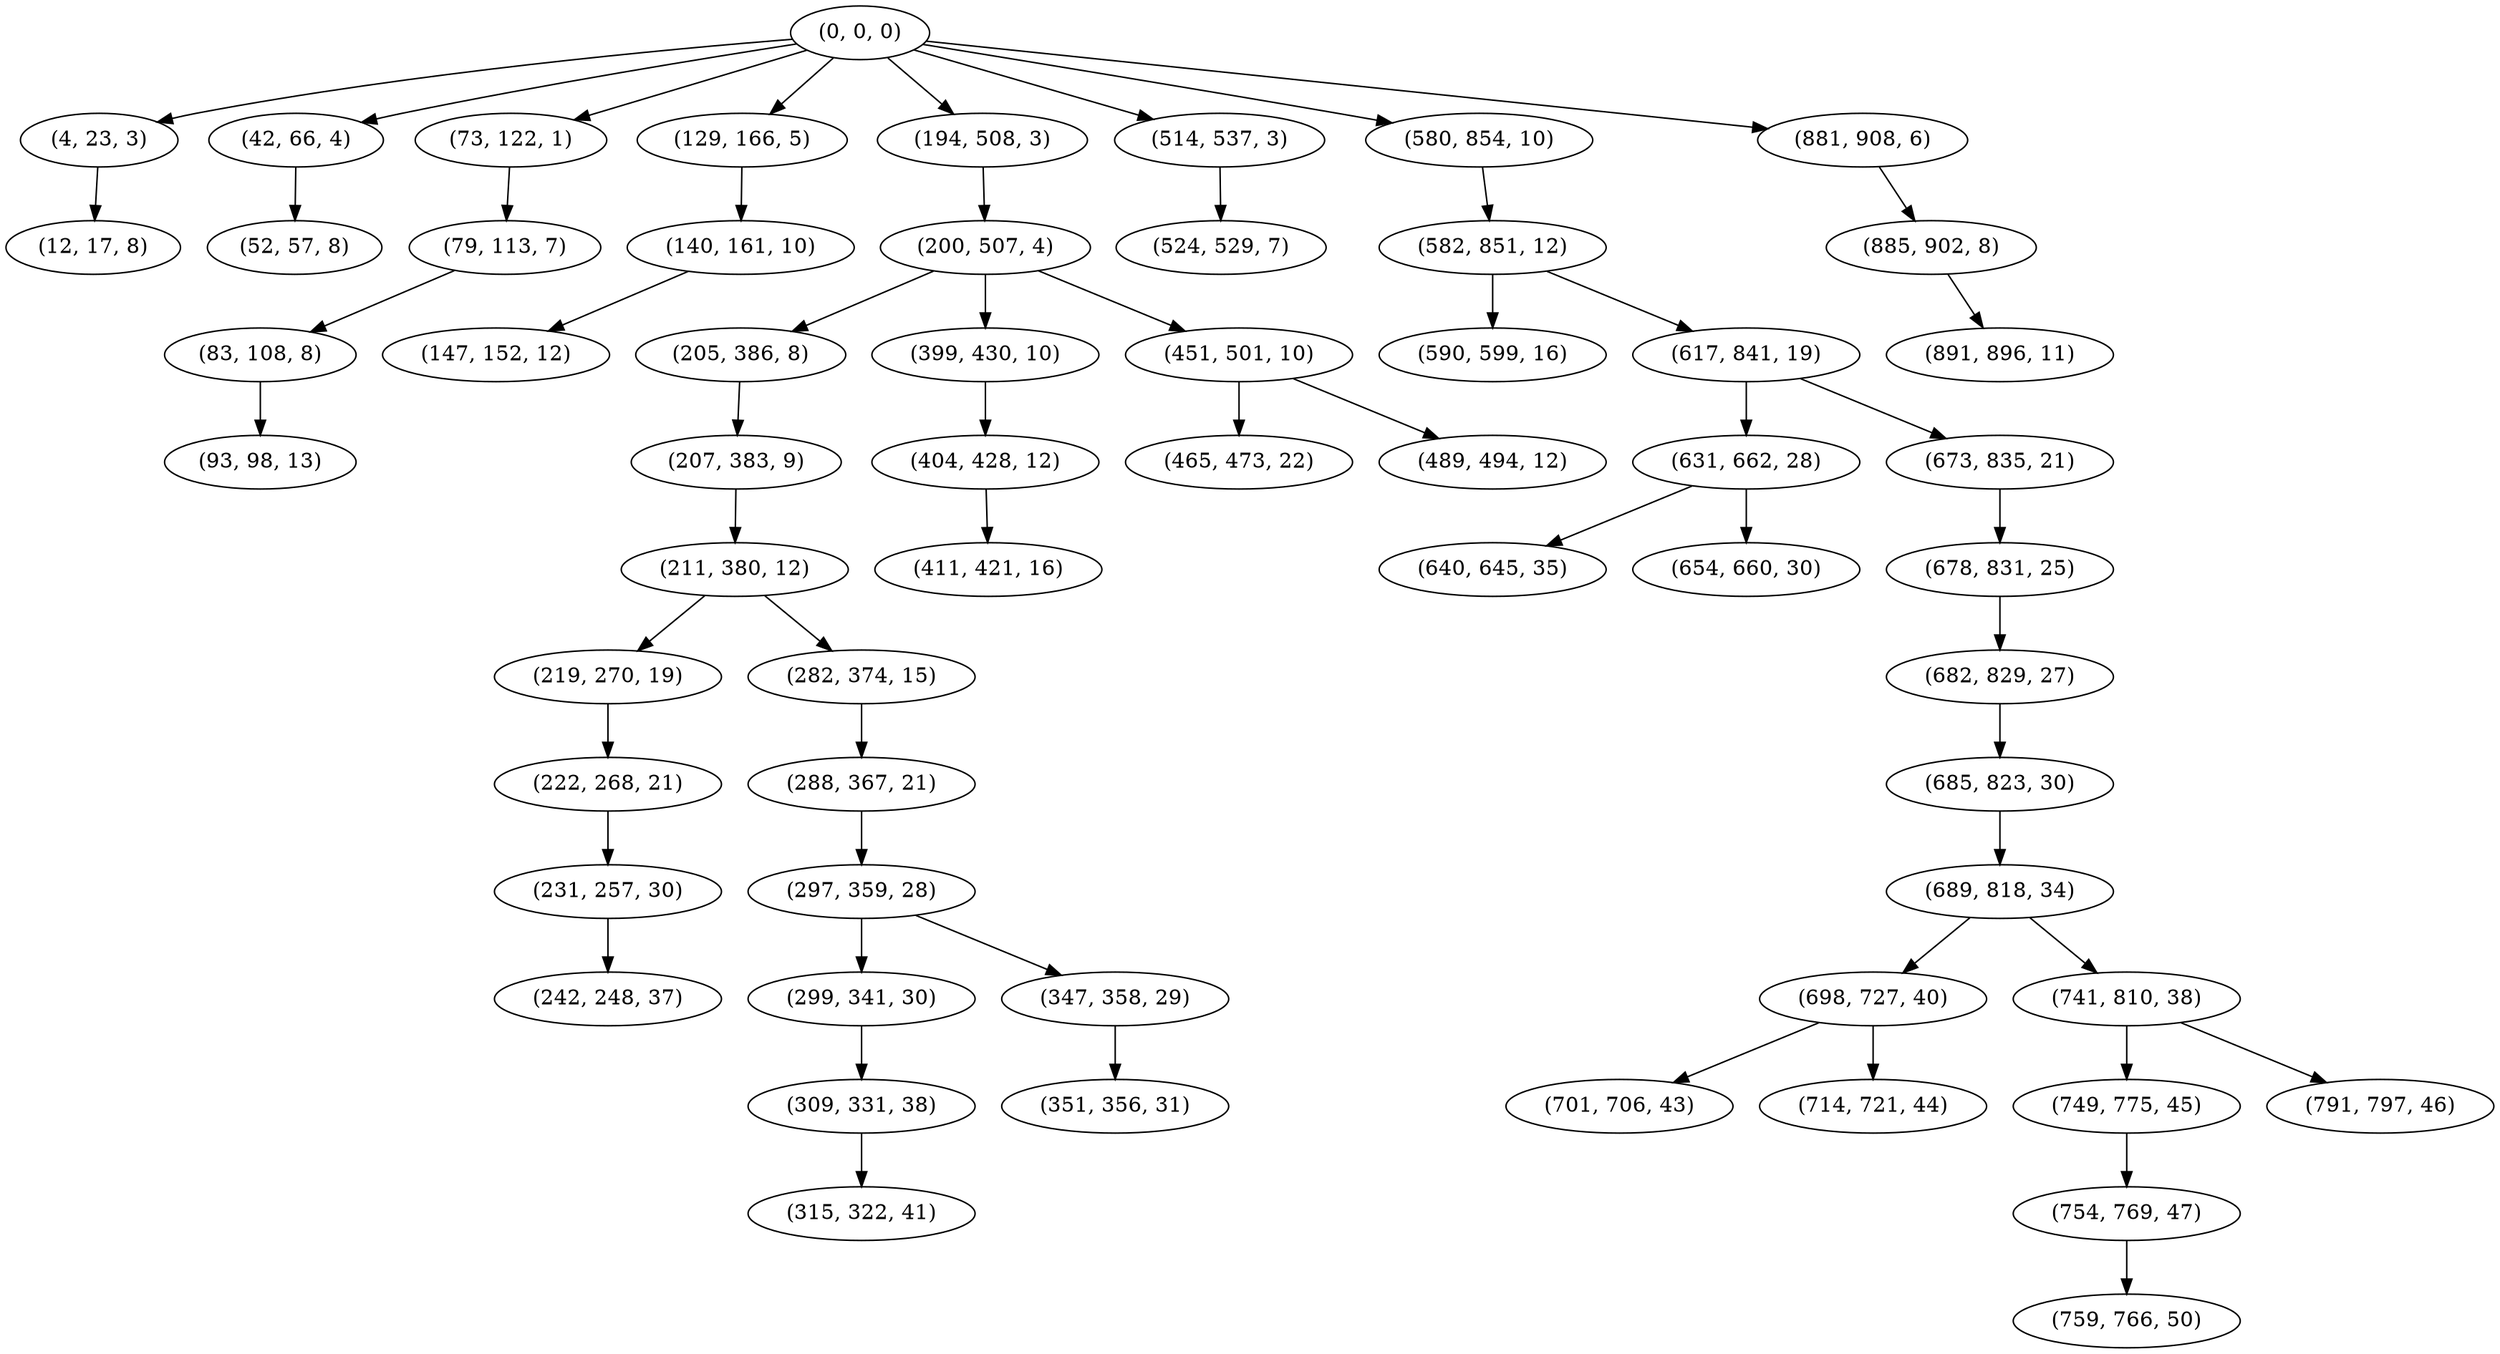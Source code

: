 digraph tree {
    "(0, 0, 0)";
    "(4, 23, 3)";
    "(12, 17, 8)";
    "(42, 66, 4)";
    "(52, 57, 8)";
    "(73, 122, 1)";
    "(79, 113, 7)";
    "(83, 108, 8)";
    "(93, 98, 13)";
    "(129, 166, 5)";
    "(140, 161, 10)";
    "(147, 152, 12)";
    "(194, 508, 3)";
    "(200, 507, 4)";
    "(205, 386, 8)";
    "(207, 383, 9)";
    "(211, 380, 12)";
    "(219, 270, 19)";
    "(222, 268, 21)";
    "(231, 257, 30)";
    "(242, 248, 37)";
    "(282, 374, 15)";
    "(288, 367, 21)";
    "(297, 359, 28)";
    "(299, 341, 30)";
    "(309, 331, 38)";
    "(315, 322, 41)";
    "(347, 358, 29)";
    "(351, 356, 31)";
    "(399, 430, 10)";
    "(404, 428, 12)";
    "(411, 421, 16)";
    "(451, 501, 10)";
    "(465, 473, 22)";
    "(489, 494, 12)";
    "(514, 537, 3)";
    "(524, 529, 7)";
    "(580, 854, 10)";
    "(582, 851, 12)";
    "(590, 599, 16)";
    "(617, 841, 19)";
    "(631, 662, 28)";
    "(640, 645, 35)";
    "(654, 660, 30)";
    "(673, 835, 21)";
    "(678, 831, 25)";
    "(682, 829, 27)";
    "(685, 823, 30)";
    "(689, 818, 34)";
    "(698, 727, 40)";
    "(701, 706, 43)";
    "(714, 721, 44)";
    "(741, 810, 38)";
    "(749, 775, 45)";
    "(754, 769, 47)";
    "(759, 766, 50)";
    "(791, 797, 46)";
    "(881, 908, 6)";
    "(885, 902, 8)";
    "(891, 896, 11)";
    "(0, 0, 0)" -> "(4, 23, 3)";
    "(0, 0, 0)" -> "(42, 66, 4)";
    "(0, 0, 0)" -> "(73, 122, 1)";
    "(0, 0, 0)" -> "(129, 166, 5)";
    "(0, 0, 0)" -> "(194, 508, 3)";
    "(0, 0, 0)" -> "(514, 537, 3)";
    "(0, 0, 0)" -> "(580, 854, 10)";
    "(0, 0, 0)" -> "(881, 908, 6)";
    "(4, 23, 3)" -> "(12, 17, 8)";
    "(42, 66, 4)" -> "(52, 57, 8)";
    "(73, 122, 1)" -> "(79, 113, 7)";
    "(79, 113, 7)" -> "(83, 108, 8)";
    "(83, 108, 8)" -> "(93, 98, 13)";
    "(129, 166, 5)" -> "(140, 161, 10)";
    "(140, 161, 10)" -> "(147, 152, 12)";
    "(194, 508, 3)" -> "(200, 507, 4)";
    "(200, 507, 4)" -> "(205, 386, 8)";
    "(200, 507, 4)" -> "(399, 430, 10)";
    "(200, 507, 4)" -> "(451, 501, 10)";
    "(205, 386, 8)" -> "(207, 383, 9)";
    "(207, 383, 9)" -> "(211, 380, 12)";
    "(211, 380, 12)" -> "(219, 270, 19)";
    "(211, 380, 12)" -> "(282, 374, 15)";
    "(219, 270, 19)" -> "(222, 268, 21)";
    "(222, 268, 21)" -> "(231, 257, 30)";
    "(231, 257, 30)" -> "(242, 248, 37)";
    "(282, 374, 15)" -> "(288, 367, 21)";
    "(288, 367, 21)" -> "(297, 359, 28)";
    "(297, 359, 28)" -> "(299, 341, 30)";
    "(297, 359, 28)" -> "(347, 358, 29)";
    "(299, 341, 30)" -> "(309, 331, 38)";
    "(309, 331, 38)" -> "(315, 322, 41)";
    "(347, 358, 29)" -> "(351, 356, 31)";
    "(399, 430, 10)" -> "(404, 428, 12)";
    "(404, 428, 12)" -> "(411, 421, 16)";
    "(451, 501, 10)" -> "(465, 473, 22)";
    "(451, 501, 10)" -> "(489, 494, 12)";
    "(514, 537, 3)" -> "(524, 529, 7)";
    "(580, 854, 10)" -> "(582, 851, 12)";
    "(582, 851, 12)" -> "(590, 599, 16)";
    "(582, 851, 12)" -> "(617, 841, 19)";
    "(617, 841, 19)" -> "(631, 662, 28)";
    "(617, 841, 19)" -> "(673, 835, 21)";
    "(631, 662, 28)" -> "(640, 645, 35)";
    "(631, 662, 28)" -> "(654, 660, 30)";
    "(673, 835, 21)" -> "(678, 831, 25)";
    "(678, 831, 25)" -> "(682, 829, 27)";
    "(682, 829, 27)" -> "(685, 823, 30)";
    "(685, 823, 30)" -> "(689, 818, 34)";
    "(689, 818, 34)" -> "(698, 727, 40)";
    "(689, 818, 34)" -> "(741, 810, 38)";
    "(698, 727, 40)" -> "(701, 706, 43)";
    "(698, 727, 40)" -> "(714, 721, 44)";
    "(741, 810, 38)" -> "(749, 775, 45)";
    "(741, 810, 38)" -> "(791, 797, 46)";
    "(749, 775, 45)" -> "(754, 769, 47)";
    "(754, 769, 47)" -> "(759, 766, 50)";
    "(881, 908, 6)" -> "(885, 902, 8)";
    "(885, 902, 8)" -> "(891, 896, 11)";
}

